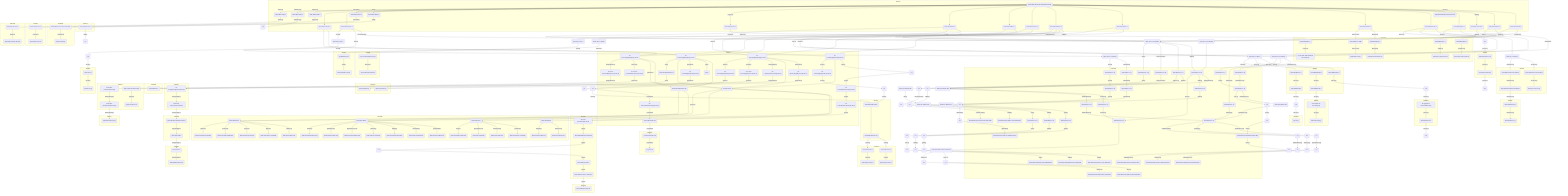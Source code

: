 graph TB
  subgraph "AS4713"
    2400:406d:18cd:b700:225:36ff:feed:3a23("2400:406d:18cd:b700:225:36ff:feed:3a23")
    2001:380:0:25d6::2("2001:380:0:25d6::2")
    2001:380:a080:9::2("2001:380:a080:9::2")
    2001:380:a110:1b::2("2001:380:a110:1b::2")
    2001:380:a080:a::2("2001:380:a080:a::2")
    2400:4040:5d:496:219:164:251:192("2400:4040:5d:496:219:164:251:192")
    2001:380:a110:22::2("2001:380:a110:22::2")
    2001:380:0:25e6::2("2001:380:0:25e6::2")
    2001:380:a080:c::1("2001:380:a080:c::1")
    2001:380:a080:10::2("2001:380:a080:10::2")
    2001:380:a110:1e::1("2001:380:a110:1e::1")
    2001:380:a080:b::1("2001:380:a080:b::1")
    2001:380:a080:f::2("2001:380:a080:f::2")
    2001:380:0:21aa::2("2001:380:0:21aa::2")
    2001:380:0:2820::2("2001:380:0:2820::2")
    2001:380:0:2237::2("2001:380:0:2237::2")
    2001:380:a110:21::2("2001:380:a110:21::2")
    2001:380:a110:1d::1("2001:380:a110:1d::1")
    2001:380:0:2425::2("2001:380:0:2425::2")
    2001:380:0:250c::2("2001:380:0:250c::2")
    2001:380:0:243f::2("2001:380:0:243f::2")
  end
  subgraph "AS15169"
    2404:6800:800a::1("2404:6800:800a::1")
    nrt12s30-in-x03.1e100.net("nrt12s30-in-x03.1e100.net")
    2404:6800:80ce::1("2404:6800:80ce::1")
    nrt12s29-in-x09.1e100.net("nrt12s29-in-x09.1e100.net")
    2404:6800:80c3::1("2404:6800:80c3::1")
    any-in-2001-4860-4802-38-15.1e100.net("any-in-2001-4860-4802-38-15.1e100.net")
    2001:4860:0:1::338d("2001:4860:0:1::338d")
    2600:1901:0:6a1c::("2600:1901:0:6a1c::")
    2404:6800:8017::1("2404:6800:8017::1")
    nrt12s51-in-x03.1e100.net("nrt12s51-in-x03.1e100.net")
  end
  2001:7fa:7:1:0:1:6509:1("2001:7fa:7:1:0:1:6509:1")
  ???_to_gamewith.jp_12("???")
  ???_to_gamewith.jp_17("???")
  2001:7fa:7:1:0:1:6509:4("2001:7fa:7:1:0:1:6509:4")
  2620:107:4000:ff::262("2620:107:4000:ff::262")
  ???_to_atwiki.jp_12("???")
  ???_to_atwiki.jp_17("???")
  2001:7fa:7:1:0:1:6509:3("2001:7fa:7:1:0:1:6509:3")
  2620:107:4000:ff::260("2620:107:4000:ff::260")
  ???_to_japantimes.co.jp_12("???")
  ???_to_japantimes.co.jp_17("???")
  2001:7fa:7:1::2527:1("2001:7fa:7:1::2527:1")
  2001:7fa:7:1::2907:1("2001:7fa:7:1::2907:1")
  ???_to_keio.ac.jp_9("???")
  ???_to_keio.ac.jp_12("???")
  ???_to_ojp.gov_7("???")
  ???_to_ojp.gov_16("???")
  ???_to_trilltrill.jp_9("???")
  ???_to_trilltrill.jp_14("???")
  2001:7fa:7:1:0:1:6509:2("2001:7fa:7:1:0:1:6509:2")
  2600:9000:ddd:1:8000:0:645d:407("2600:9000:ddd:1:8000:0:645d:407")
  ???_to_ntv.co.jp_17("???")
  ???_to_kantei.go.jp_12("???")
  ???_to_kantei.go.jp_17("???")
  2001:7fa:7:1::4685:1("2001:7fa:7:1::4685:1")
  2001:7fa:7:1707::2("2001:7fa:7:1707::2")
  ???_to_bbiq.jp_12("???")
  ???_to_kurumanews.jp_9("???")
  ???_to_kurumanews.jp_14("???")
  2620:107:4000:ff::29d("2620:107:4000:ff::29d")
  ???_to_hulu.jp_12("???")
  ???_to_hulu.jp_17("???")
  ???_to_jpopsuki.eu_8("???")
  2620:107:4000:ff::273("2620:107:4000:ff::273")
  ???_to_g123.jp_12("???")
  ???_to_g123.jp_17("???")
  ???_to_jaist.ac.jp_10("???")
  ???_to_uncn.jp_10("???")
  ???_to_uncn.jp_18("???")
  ???_to_uncn.jp_20("???")
  2620:107:4000:ff::29c("2620:107:4000:ff::29c")
  ???_to_asahi.co.jp_17("???")
  ???_to_jpne.co.jp_7("???")
  ???_to_jpne.co.jp_13("???")
  ???_to_eonet.jp_9("???")
  ???_to_maidonanews.jp_12("???")
  ???_to_maidonanews.jp_17("???")
  ???_to_wakwak.ne.jp_8("???")
  2001:7fa:7:1703::2("2001:7fa:7:1703::2")
  ???_to_nic.ad.jp_8("???")
  ???_to_mineo.jp_9("???")
  subgraph "AS16509"
    2400:6500:0:1::1c("2400:6500:0:1::1c")
    2400:6500:0:1::4a("2400:6500:0:1::4a")
    2600:9000:20e4:7e00:10:15f0:8cc0:93a1("2600:9000:20e4:7e00:10:15f0:8cc0:93a1")
    2400:6500:0:1::1c4("2400:6500:0:1::1c4")
    2400:6500:0:1::63("2400:6500:0:1::63")
    2400:6500:0:1::25("2400:6500:0:1::25")
    2600:9000:2138:d600:0:c510:1980:93a1("2600:9000:2138:d600:0:c510:1980:93a1")
    2400:6500:0:1::1d("2400:6500:0:1::1d")
    2400:6500:0:1::7a("2400:6500:0:1::7a")
    2400:6500:0:1::24("2400:6500:0:1::24")
    2600:9000:2138:ca00:14:5a76:b500:93a1("2600:9000:2138:ca00:14:5a76:b500:93a1")
    2400:6500:0:1::1c1("2400:6500:0:1::1c1")
    2600:9000:20c4:da00:6:cc54:be00:93a1("2600:9000:20c4:da00:6:cc54:be00:93a1")
    2400:6500:0:1::15("2400:6500:0:1::15")
    2600:9000:2112:2800:1a:f637:5300:93a1("2600:9000:2112:2800:1a:f637:5300:93a1")
    2400:6500:0:1::1b("2400:6500:0:1::1b")
    2600:9000:21d2:ec00:10:7286:4340:93a1("2600:9000:21d2:ec00:10:7286:4340:93a1")
    2400:6500:0:1::1bd("2400:6500:0:1::1bd")
    2600:9000:21c5:1a00:0:ee05:1e00:93a1("2600:9000:21c5:1a00:0:ee05:1e00:93a1")
    2400:6500:0:1::1c0("2400:6500:0:1::1c0")
    2400:6500:0:1::23("2400:6500:0:1::23")
    2600:9000:21d2:5600:7:9bc5:8900:93a1("2600:9000:21d2:5600:7:9bc5:8900:93a1")
    2400:6500:0:1::1a("2400:6500:0:1::1a")
    2400:6500:0:1::2e("2400:6500:0:1::2e")
    2400:6500:0:1::49("2400:6500:0:1::49")
    2600:9000:20e4:6000:7:c178:7500:93a1("2600:9000:20e4:6000:7:c178:7500:93a1")
    2400:6500:0:1::1f("2400:6500:0:1::1f")
    2400:6500:0:4106:8000:0:6441:1bb1("2400:6500:0:4106:8000:0:6441:1bb1")
    2400:6500:0:1::7b("2400:6500:0:1::7b")
    2600:9000:2112:7800:0:dccb:c640:93a1("2600:9000:2112:7800:0:dccb:c640:93a1")
    2400:6500:0:1::30("2400:6500:0:1::30")
    2600:9000:2066:c800:12:cf6:8ec0:93a1("2600:9000:2066:c800:12:cf6:8ec0:93a1")
  end
  subgraph "AS2527"
    2001:3b8:104:41:120:74:58:18("2001:3b8:104:41:120:74:58:18")
    www-pxy.so-net.ne.jp("www-pxy.so-net.ne.jp")
    2001:3b8:104:41:120:74:58:44("2001:3b8:104:41:120:74:58:44")
    2001:3b8:204:2:202:213:198:182("2001:3b8:204:2:202:213:198:182")
  end
  subgraph "AS2907"
    2001:2f8:ffd0:590::1("2001:2f8:ffd0:590::1")
    2001:2f8:ffd0:a8a::1("2001:2f8:ffd0:a8a::1")
    2001:2f8:ff00:eb::2("2001:2f8:ff00:eb::2")
    2001:2f8:ffd0:704::1("2001:2f8:ffd0:704::1")
    2001:2f8:ff00:a8::2("2001:2f8:ff00:a8::2")
  end
  subgraph "AS38635"
    bb-yagami14-core1.bb.keio.ac.jp("bb-yagami14-core1.bb.keio.ac.jp")
    2001:df0:eb:e21::3("2001:df0:eb:e21::3")
  end
  subgraph "AS2914"
    ae-5.r02.tokyjp05.jp.bb.gin.ntt.net("ae-5.r02.tokyjp05.jp.bb.gin.ntt.net")
    ae-5.r24.sttlwa01.us.bb.gin.ntt.net("ae-5.r24.sttlwa01.us.bb.gin.ntt.net")
    ae-0.a02.sttlwa01.us.bb.gin.ntt.net("ae-0.a02.sttlwa01.us.bb.gin.ntt.net")
    ae-6.r03.tokyjp05.jp.bb.gin.ntt.net("ae-6.r03.tokyjp05.jp.bb.gin.ntt.net")
    2001:218:2000:5000::46a("2001:218:2000:5000::46a")
    ae-5.r03.tokyjp05.jp.bb.gin.ntt.net("ae-5.r03.tokyjp05.jp.bb.gin.ntt.net")
    ae-38.r01.tokyjp08.jp.ce.gin.ntt.net("ae-38.r01.tokyjp08.jp.ce.gin.ntt.net")
    as7515.ntt.net("as7515.ntt.net")
    jprs.jp("jprs.jp")
    ae-0.r33.tokyjp05.jp.bb.gin.ntt.net("ae-0.r33.tokyjp05.jp.bb.gin.ntt.net")
    ae-5.r25.asbnva02.us.bb.gin.ntt.net("ae-5.r25.asbnva02.us.bb.gin.ntt.net")
    2001:728:0:5000::f6e("2001:728:0:5000::f6e")
    ae-6.r02.tokyjp05.jp.bb.gin.ntt.net("ae-6.r02.tokyjp05.jp.bb.gin.ntt.net")
    ae-1.a03.snjsca04.us.bb.gin.ntt.net("ae-1.a03.snjsca04.us.bb.gin.ntt.net")
    xe-0-1-0-2-2.r01.kslrml02.my.ce.gin.ntt.net("xe-0-1-0-2-2.r01.kslrml02.my.ce.gin.ntt.net")
    ae-1.a01.tokyjp09.jp.bb.gin.ntt.net("ae-1.a01.tokyjp09.jp.bb.gin.ntt.net")
    ce-0-14-0-2.r01.tokyjp08.jp.ce.gin.ntt.net("ce-0-14-0-2.r01.tokyjp08.jp.ce.gin.ntt.net")
    ce-0-8-0-0.r02.osakjp02.jp.ce.gin.ntt.net("ce-0-8-0-0.r02.osakjp02.jp.ce.gin.ntt.net")
    2001:218:2000:5000::572("2001:218:2000:5000::572")
    ae-0.a01.tokyjp09.jp.bb.gin.ntt.net("ae-0.a01.tokyjp09.jp.bb.gin.ntt.net")
  end
  subgraph "AS7018"
    ntt-verio-gw.st0wa.ipv6.att.net("ntt-verio-gw.st0wa.ipv6.att.net")
    2001:1890:ff:ffff:12:122:28:206("2001:1890:ff:ffff:12:122:28:206")
    2001:1890:f6:1100::2("2001:1890:f6:1100::2")
    2001:1890:c07:ae07::11d2:214f("2001:1890:c07:ae07::11d2:214f")
  end
  subgraph "AS15130"
    2607:f330:5fa1:1021::96("2607:f330:5fa1:1021::96")
  end
  subgraph "AS13335"
    2400:cb00:408:3::("2400:cb00:408:3::")
    2606:4700::6811:ac41("2606:4700::6811:ac41")
    2400:cb00:382:3::("2400:cb00:382:3::")
    2606:4700::6812:12ce("2606:4700::6812:12ce")
    2606:4700:3031::ac43:85ba("2606:4700:3031::ac43:85ba")
    2400:cb00:448:3::("2400:cb00:448:3::")
    2606:4700:10::6816:279d("2606:4700:10::6816:279d")
    2606:4700:10::6814:539c("2606:4700:10::6814:539c")
    2400:cb00:22:3::("2400:cb00:22:3::")
    2606:4700:3037::ac43:deba("2606:4700:3037::ac43:deba")
    2606:4700:3032::6815:28c6("2606:4700:3032::6815:28c6")
    2606:4700::6810:14fc("2606:4700::6810:14fc")
    2606:4700:10::ac43:1ff5("2606:4700:10::ac43:1ff5")
    2606:4700:3034::6815:1632("2606:4700:3034::6815:1632")
    2606:4700:20::ac43:4912("2606:4700:20::ac43:4912")
    2606:4700::6812:5b2("2606:4700::6812:5b2")
    2606:4700:20::681a:702("2606:4700:20::681a:702")
    2606:4700:3036::6815:4405("2606:4700:3036::6815:4405")
    2606:4700:20::681a:769("2606:4700:20::681a:769")
    2606:4700:3030::ac43:b08c("2606:4700:3030::ac43:b08c")
    2606:4700:3034::6815:4703("2606:4700:3034::6815:4703")
    2606:4700:3031::6815:5f78("2606:4700:3031::6815:5f78")
  end
  subgraph "AS54113"
    2a04:4e42:200::311("2a04:4e42:200::311")
    2620:12a:8001::2("2620:12a:8001::2")
  end
  subgraph "AS4685"
    cs1cr3-v1132.asahi-net.or.jp("cs1cr3-v1132.asahi-net.or.jp")
    2001:c28:3:353:4:443:0:4("2001:c28:3:353:4:443:0:4")
  end
  subgraph "AS2497"
    tky009bb00.iij.net("tky009bb00.iij.net")
    2001:240:bb81::10:191("2001:240:bb81::10:191")
  end
  subgraph "AS7679"
    2001:348:b01:3a::2("2001:348:b01:3a::2")
  end
  subgraph "AS18126"
    2402:6b00:0:12:0:1101:1011:a038("2402:6b00:0:12:0:1101:1011:a038")
    www.commufa.jp("www.commufa.jp")
  end
  subgraph "AS9355"
    vlan75.ipv6.vrt-ixp1.nict.go.jp("vlan75.ipv6.vrt-ixp1.nict.go.jp")
    www3-lb.nict.go.jp("www3-lb.nict.go.jp")
  end
  subgraph "AS9600"
    2001:298:205:616::1("2001:298:205:616::1")
    www.bit-drive.ne.jp("www.bit-drive.ne.jp")
  end
  subgraph "AS24940"
    core9.fra.hetzner.com("core9.fra.hetzner.com")
    jpopsuki.eu("jpopsuki.eu")
  end
  subgraph "AS17932"
    jaist.ac.jp("jaist.ac.jp")
  end
  subgraph "AS3356"
    ae-16.edge9.sanjose1.level3.net("ae-16.edge9.sanjose1.level3.net")
    zonevoice-l.ear3.paris1.level3.net("zonevoice-l.ear3.paris1.level3.net")
  end
  subgraph "AS31500"
    2001:b28:7b0c:feed:91:108:51:3("2001:b28:7b0c:feed:91:108:51:3")
    2001:b28::a935:a("2001:b28::a935:a")
  end
  subgraph "AS43317"
    2a00:1838::13("2a00:1838::13")
    2a00:1838:37:3bf::47ab("2a00:1838:37:3bf::47ab")
  end
  subgraph "AS19551"
    2a02:e980:111::a("2a02:e980:111::a")
  end
  subgraph "AS9374"
    2402:c200:1:101::1("2402:c200:1:101::1")
    2402:c200:1:30::142("2402:c200:1:30::142")
  end
  subgraph "AS2518"
    2001:260:30b:1::1:23("2001:260:30b:1::1:23")
    2001:260:314:56::56:1("2001:260:314:56::56:1")
  end
  subgraph "AS4637"
    2403:e800:fd2a:1000::("2403:e800:fd2a:1000::")
    2403:e800:400:100::2a("2403:e800:400:100::2a")
  end
  subgraph "AS17511"
    2001:ce8:0:94c::2("2001:ce8:0:94c::2")
    2001:ce8:0:1102:2::1("2001:ce8:0:1102:2::1")
    2001:ce8:0:94d::2("2001:ce8:0:94d::2")
    2001:ce8:0:1102:5::3("2001:ce8:0:1102:5::3")
  end
  subgraph "AS9370"
    tkgrt1s-brt1.bb.sakura.ad.jp("tkgrt1s-brt1.bb.sakura.ad.jp")
    grape14.csdsol.com("grape14.csdsol.com")
    osnrt101b-hrt1.bb.sakura.ad.jp("osnrt101b-hrt1.bb.sakura.ad.jp")
    osnrt104e-nrt101b.bb.sakura.ad.jp("osnrt104e-nrt101b.bb.sakura.ad.jp")
  end
  subgraph "AS10013"
    2001:2e8:20::22:12("2001:2e8:20::22:12")
    2001:2e8:709::236:151:199("2001:2e8:709::236:151:199")
  end
  subgraph "AS2515"
    2001:dc2::31("2001:dc2::31")
    www.nic.ad.jp("www.nic.ad.jp")
  end
  subgraph "AS9371"
    www5118.sakura.ne.jp("www5118.sakura.ne.jp")
  end
  2400:406d:18cd:b700:225:36ff:feed:3a23 ---> 2001:380:0:25d6::2
  2400:406d:18cd:b700:225:36ff:feed:3a23 ---> 2001:380:a080:9::2
  2400:406d:18cd:b700:225:36ff:feed:3a23 -- "atwiki.jp" --> 2001:380:a110:1b::2
  2400:406d:18cd:b700:225:36ff:feed:3a23 ---> 2001:380:a080:a::2
  2400:406d:18cd:b700:225:36ff:feed:3a23 -- "ocn.ne.jp" --> 2400:4040:5d:496:219:164:251:192
  2400:406d:18cd:b700:225:36ff:feed:3a23 ---> 2001:380:a110:22::2
  2400:406d:18cd:b700:225:36ff:feed:3a23 ---> 2001:380:0:25e6::2
  2400:406d:18cd:b700:225:36ff:feed:3a23 ---> 2001:380:a080:c::1
  2400:406d:18cd:b700:225:36ff:feed:3a23 ---> 2001:380:a080:10::2
  2400:406d:18cd:b700:225:36ff:feed:3a23 ---> 2001:380:a110:1e::1
  2400:406d:18cd:b700:225:36ff:feed:3a23 ---> 2001:380:a080:b::1
  2400:406d:18cd:b700:225:36ff:feed:3a23 ---> 2001:380:a080:f::2
  2400:406d:18cd:b700:225:36ff:feed:3a23 -- "sc-jpl.com" --> 2001:380:0:21aa::2
  2400:406d:18cd:b700:225:36ff:feed:3a23 -- "bbiq.jp" --> 2001:380:0:2820::2
  2400:406d:18cd:b700:225:36ff:feed:3a23 -- "commufa.jp" --> 2001:380:0:2237::2
  2400:406d:18cd:b700:225:36ff:feed:3a23 ---> 2001:380:a110:21::2
  2400:406d:18cd:b700:225:36ff:feed:3a23 ---> 2001:380:a110:1d::1
  2400:406d:18cd:b700:225:36ff:feed:3a23 -- "enjoy.ne.jp" --> 2001:380:0:2425::2
  2400:406d:18cd:b700:225:36ff:feed:3a23 -- "wakwak.ne.jp" --> 2001:380:0:250c::2
  2400:406d:18cd:b700:225:36ff:feed:3a23 -- "dream.jp" --> 2001:380:0:243f::2
  2001:380:0:25d6::2 -- "google.co.jp" --> 2404:6800:800a::1
  2404:6800:800a::1 -- "google.co.jp" --> nrt12s30-in-x03.1e100.net
  2001:380:0:25e6::2 -- "blogspot.jp" --> 2404:6800:80ce::1
  2404:6800:80ce::1 -- "blogspot.jp" --> nrt12s29-in-x09.1e100.net
  2001:380:0:21aa::2 -- "sc-jpl.com" --> 2404:6800:80c3::1
  2404:6800:80c3::1 -- "sc-jpl.com" --> any-in-2001-4860-4802-38-15.1e100.net
  2001:380:0:25e6::2 -- "nihon-u.ac.jp" --> 2001:4860:0:1::338d
  2001:4860:0:1::338d -- "nihon-u.ac.jp" --> 2600:1901:0:6a1c::
  2001:380:0:25d6::2 -- "google.jp" --> 2404:6800:8017::1
  2404:6800:8017::1 -- "google.jp" --> nrt12s51-in-x03.1e100.net
  2001:380:a080:9::2 -- "gamewith.jp" --> 2001:7fa:7:1:0:1:6509:1
  2400:6500:0:1::4a -- "gamewith.jp" --> ???_to_gamewith.jp_12
  ???_to_gamewith.jp_12 -- "gamewith.jp" --> ???_to_gamewith.jp_17
  2001:380:a110:1b::2 -- "atwiki.jp" --> 2001:7fa:7:1:0:1:6509:4
  2400:6500:0:1::63 -- "atwiki.jp" --> 2620:107:4000:ff::262
  2400:6500:0:1::25 -- "atwiki.jp" --> ???_to_atwiki.jp_12
  ???_to_atwiki.jp_12 -- "atwiki.jp" --> ???_to_atwiki.jp_17
  2001:380:a080:a::2 ---> 2001:7fa:7:1:0:1:6509:3
  2400:6500:0:1::7a -- "japantimes.co.jp" --> 2620:107:4000:ff::260
  2400:6500:0:1::24 -- "japantimes.co.jp" --> ???_to_japantimes.co.jp_12
  ???_to_japantimes.co.jp_12 -- "japantimes.co.jp" --> ???_to_japantimes.co.jp_17
  2001:380:a110:22::2 ---> 2001:7fa:7:1::2527:1
  2001:380:a110:22::2 ---> 2001:7fa:7:1::2907:1
  2001:2f8:ffd0:590::1 -- "keio.ac.jp" --> ???_to_keio.ac.jp_9
  2001:df0:eb:e21::3 -- "keio.ac.jp" --> ???_to_keio.ac.jp_12
  ae-5.r02.tokyjp05.jp.bb.gin.ntt.net -- "ojp.gov" --> ???_to_ojp.gov_7
  2001:1890:ff:ffff:12:122:28:206 -- "ojp.gov" --> ???_to_ojp.gov_16
  2001:380:a080:10::2 -- "trilltrill.jp" --> 2001:7fa:7:1:0:1:6509:4
  2400:6500:0:1::1c1 -- "trilltrill.jp" --> ???_to_trilltrill.jp_9
  ???_to_trilltrill.jp_9 -- "trilltrill.jp" --> ???_to_trilltrill.jp_14
  2001:380:a080:a::2 -- "ntv.co.jp" --> 2001:7fa:7:1:0:1:6509:2
  2400:6500:0:1::15 ---> 2600:9000:ddd:1:8000:0:645d:407
  2600:9000:ddd:1:8000:0:645d:407 -- "ntv.co.jp" --> ???_to_ntv.co.jp_17
  2400:6500:0:1::24 -- "kantei.go.jp" --> ???_to_kantei.go.jp_12
  ???_to_kantei.go.jp_12 -- "kantei.go.jp" --> ???_to_kantei.go.jp_17
  2001:380:a080:f::2 -- "www.ne.jp" --> 2001:7fa:7:1::4685:1
  2001:380:a080:f::2 -- "iij.ad.jp" --> 2001:7fa:7:1707::2
  2001:348:b01:3a::2 -- "bbiq.jp" --> ???_to_bbiq.jp_12
  2001:380:a110:21::2 -- "kuruma-news.jp" --> 2001:7fa:7:1:0:1:6509:4
  2400:6500:0:1::1bd -- "kuruma-news.jp" --> ???_to_kurumanews.jp_9
  ???_to_kurumanews.jp_9 -- "kuruma-news.jp" --> ???_to_kurumanews.jp_14
  2001:380:a080:9::2 -- "hulu.jp" --> 2001:7fa:7:1:0:1:6509:4
  2400:6500:0:1::1c0 -- "hulu.jp" --> 2620:107:4000:ff::29d
  2620:107:4000:ff::29d -- "hulu.jp" --> 2620:107:4000:ff::262
  2400:6500:0:1::23 -- "hulu.jp" --> ???_to_hulu.jp_12
  ???_to_hulu.jp_12 -- "hulu.jp" --> ???_to_hulu.jp_17
  ae-0.r33.tokyjp05.jp.bb.gin.ntt.net -- "jpopsuki.eu" --> ???_to_jpopsuki.eu_8
  2001:380:a110:21::2 -- "g123.jp" --> 2001:7fa:7:1:0:1:6509:1
  2400:6500:0:1::2e -- "g123.jp" --> 2620:107:4000:ff::273
  2400:6500:0:1::49 -- "g123.jp" --> ???_to_g123.jp_12
  ???_to_g123.jp_12 -- "g123.jp" --> ???_to_g123.jp_17
  2001:380:a080:10::2 -- "jaist.ac.jp" --> 2001:7fa:7:1::2907:1
  2001:2f8:ff00:a8::2 -- "jaist.ac.jp" --> ???_to_jaist.ac.jp_10
  2001:380:a080:10::2 -- "uncn.jp" --> 2001:7fa:7:1:0:1:6509:3
  2400:6500:0:1::7a -- "uncn.jp" --> ???_to_uncn.jp_10
  ???_to_uncn.jp_10 -- "uncn.jp" --> ???_to_uncn.jp_18
  2400:6500:0:4106:8000:0:6441:1bb1 -- "uncn.jp" --> ???_to_uncn.jp_20
  2001:380:a080:f::2 -- "asahi.co.jp" --> 2001:7fa:7:1:0:1:6509:4
  2400:6500:0:1::1c1 -- "asahi.co.jp" --> 2620:107:4000:ff::29c
  2600:9000:ddd:1:8000:0:645d:407 -- "asahi.co.jp" --> ???_to_asahi.co.jp_17
  2001:380:a110:22::2 -- "jpne.co.jp" --> ???_to_jpne.co.jp_7
  2001:260:314:56::56:1 -- "jpne.co.jp" --> ???_to_jpne.co.jp_13
  ae-1.a01.tokyjp09.jp.bb.gin.ntt.net -- "eonet.jp" --> ???_to_eonet.jp_9
  2001:380:a080:10::2 -- "maidonanews.jp" --> 2001:7fa:7:1:0:1:6509:2
  2400:6500:0:1::1c4 -- "maidonanews.jp" --> 2620:107:4000:ff::29c
  2400:6500:0:1::24 -- "maidonanews.jp" --> ???_to_maidonanews.jp_12
  ???_to_maidonanews.jp_12 -- "maidonanews.jp" --> ???_to_maidonanews.jp_17
  2001:380:0:250c::2 -- "wakwak.ne.jp" --> ???_to_wakwak.ne.jp_8
  2001:380:a110:21::2 -- "nic.ad.jp" --> 2001:7fa:7:1703::2
  2001:7fa:7:1703::2 -- "nic.ad.jp" --> ???_to_nic.ad.jp_8
  ae-0.a01.tokyjp09.jp.bb.gin.ntt.net -- "mineo.jp" --> ???_to_mineo.jp_9
  2001:7fa:7:1:0:1:6509:1 -- "gamewith.jp" --> 2400:6500:0:1::1c
  2400:6500:0:1::1c -- "gamewith.jp" --> 2400:6500:0:1::4a
  ???_to_gamewith.jp_17 -- "gamewith.jp" --> 2600:9000:20e4:7e00:10:15f0:8cc0:93a1
  2001:7fa:7:1:0:1:6509:4 -- "atwiki.jp" --> 2400:6500:0:1::1c4
  2400:6500:0:1::1c4 -- "atwiki.jp" --> 2400:6500:0:1::63
  2620:107:4000:ff::262 -- "atwiki.jp" --> 2400:6500:0:1::25
  ???_to_atwiki.jp_17 -- "atwiki.jp" --> 2600:9000:2138:d600:0:c510:1980:93a1
  2001:7fa:7:1:0:1:6509:3 -- "japantimes.co.jp" --> 2400:6500:0:1::1d
  2400:6500:0:1::1d -- "japantimes.co.jp" --> 2400:6500:0:1::7a
  2620:107:4000:ff::260 -- "japantimes.co.jp" --> 2400:6500:0:1::24
  ???_to_japantimes.co.jp_17 -- "japantimes.co.jp" --> 2600:9000:2138:ca00:14:5a76:b500:93a1
  2001:7fa:7:1:0:1:6509:4 ---> 2400:6500:0:1::1c1
  ???_to_trilltrill.jp_14 -- "trilltrill.jp" --> 2600:9000:20c4:da00:6:cc54:be00:93a1
  2001:7fa:7:1:0:1:6509:2 ---> 2400:6500:0:1::1c4
  2400:6500:0:1::1c4 -- "ntv.co.jp" --> 2400:6500:0:1::15
  ???_to_ntv.co.jp_17 -- "ntv.co.jp" --> 2600:9000:2112:2800:1a:f637:5300:93a1
  2001:7fa:7:1:0:1:6509:3 -- "kantei.go.jp" --> 2400:6500:0:1::1b
  2400:6500:0:1::1b -- "kantei.go.jp" --> 2400:6500:0:1::24
  ???_to_kantei.go.jp_17 -- "kantei.go.jp" --> 2600:9000:21d2:ec00:10:7286:4340:93a1
  2001:7fa:7:1:0:1:6509:4 -- "kuruma-news.jp" --> 2400:6500:0:1::1bd
  ???_to_kurumanews.jp_14 -- "kuruma-news.jp" --> 2600:9000:21c5:1a00:0:ee05:1e00:93a1
  2001:7fa:7:1:0:1:6509:4 -- "hulu.jp" --> 2400:6500:0:1::1c0
  2620:107:4000:ff::262 -- "hulu.jp" --> 2400:6500:0:1::23
  ???_to_hulu.jp_17 -- "hulu.jp" --> 2600:9000:21d2:5600:7:9bc5:8900:93a1
  2001:7fa:7:1:0:1:6509:1 -- "g123.jp" --> 2400:6500:0:1::1a
  2400:6500:0:1::1a -- "g123.jp" --> 2400:6500:0:1::2e
  2620:107:4000:ff::273 -- "g123.jp" --> 2400:6500:0:1::49
  ???_to_g123.jp_17 -- "g123.jp" --> 2600:9000:20e4:6000:7:c178:7500:93a1
  2001:7fa:7:1:0:1:6509:3 -- "uncn.jp" --> 2400:6500:0:1::1f
  2400:6500:0:1::1f -- "uncn.jp" --> 2400:6500:0:1::7a
  ???_to_uncn.jp_18 -- "uncn.jp" --> 2400:6500:0:4106:8000:0:6441:1bb1
  2620:107:4000:ff::29c -- "asahi.co.jp" --> 2400:6500:0:1::7b
  2400:6500:0:1::7b -- "asahi.co.jp" --> 2400:6500:0:1::15
  ???_to_asahi.co.jp_17 -- "asahi.co.jp" --> 2600:9000:2112:7800:0:dccb:c640:93a1
  2620:107:4000:ff::29c -- "maidonanews.jp" --> 2400:6500:0:1::30
  2400:6500:0:1::30 -- "maidonanews.jp" --> 2400:6500:0:1::24
  ???_to_maidonanews.jp_17 -- "maidonanews.jp" --> 2600:9000:2066:c800:12:cf6:8ec0:93a1
  2001:7fa:7:1::2527:1 -- "so-net.ne.jp" --> 2001:3b8:104:41:120:74:58:18
  2001:3b8:104:41:120:74:58:18 -- "so-net.ne.jp" --> www-pxy.so-net.ne.jp
  2001:7fa:7:1::2527:1 -- "bit-drive.ne.jp" --> 2001:3b8:104:41:120:74:58:44
  2001:3b8:104:41:120:74:58:44 -- "bit-drive.ne.jp" --> 2001:3b8:204:2:202:213:198:182
  2001:7fa:7:1::2907:1 -- "keio.ac.jp" --> 2001:2f8:ffd0:590::1
  2001:7fa:7:1::2907:1 -- "nict.go.jp" --> 2001:2f8:ffd0:a8a::1
  2001:2f8:ffd0:a8a::1 -- "nict.go.jp" --> 2001:2f8:ff00:eb::2
  2001:7fa:7:1::2907:1 -- "jaist.ac.jp" --> 2001:2f8:ffd0:704::1
  2001:2f8:ffd0:704::1 -- "jaist.ac.jp" --> 2001:2f8:ff00:a8::2
  ???_to_keio.ac.jp_9 -- "keio.ac.jp" --> bb-yagami14-core1.bb.keio.ac.jp
  bb-yagami14-core1.bb.keio.ac.jp -- "keio.ac.jp" --> 2001:df0:eb:e21::3
  2001:380:a080:c::1 ---> ae-5.r02.tokyjp05.jp.bb.gin.ntt.net
  ???_to_ojp.gov_7 -- "ojp.gov" --> ae-5.r24.sttlwa01.us.bb.gin.ntt.net
  ae-5.r24.sttlwa01.us.bb.gin.ntt.net -- "ojp.gov" --> ae-0.a02.sttlwa01.us.bb.gin.ntt.net
  2001:380:a110:1e::1 ---> ae-6.r03.tokyjp05.jp.bb.gin.ntt.net
  ae-6.r03.tokyjp05.jp.bb.gin.ntt.net ---> 2001:218:2000:5000::46a
  2001:380:a080:b::1 ---> ae-5.r03.tokyjp05.jp.bb.gin.ntt.net
  ae-5.r03.tokyjp05.jp.bb.gin.ntt.net -- "impact-ad.jp" --> ae-38.r01.tokyjp08.jp.ce.gin.ntt.net
  ae-5.r03.tokyjp05.jp.bb.gin.ntt.net ---> as7515.ntt.net
  ae-6.r03.tokyjp05.jp.bb.gin.ntt.net -- "jprs.jp" --> jprs.jp
  ae-6.r03.tokyjp05.jp.bb.gin.ntt.net -- "jpopsuki.eu" --> ae-0.r33.tokyjp05.jp.bb.gin.ntt.net
  ???_to_jpopsuki.eu_8 -- "jpopsuki.eu" --> ae-5.r25.asbnva02.us.bb.gin.ntt.net
  ae-5.r25.asbnva02.us.bb.gin.ntt.net -- "jpopsuki.eu" --> 2001:728:0:5000::f6e
  ae-5.r02.tokyjp05.jp.bb.gin.ntt.net ---> as7515.ntt.net
  2001:380:a110:1d::1 ---> ae-6.r02.tokyjp05.jp.bb.gin.ntt.net
  ae-6.r02.tokyjp05.jp.bb.gin.ntt.net ---> 2001:218:2000:5000::46a
  2001:380:a110:1e::1 ---> ae-6.r02.tokyjp05.jp.bb.gin.ntt.net
  ae-6.r02.tokyjp05.jp.bb.gin.ntt.net -- "jpvhub.com" --> as7515.ntt.net
  2001:380:a080:c::1 ---> ae-5.r03.tokyjp05.jp.bb.gin.ntt.net
  ae-5.r03.tokyjp05.jp.bb.gin.ntt.net -- "mangarawjp.so" --> ae-1.a03.snjsca04.us.bb.gin.ntt.net
  ae-6.r02.tokyjp05.jp.bb.gin.ntt.net -- "t-com.ne.jp" --> xe-0-1-0-2-2.r01.kslrml02.my.ce.gin.ntt.net
  2001:380:a080:b::1 -- "eonet.jp" --> ae-5.r02.tokyjp05.jp.bb.gin.ntt.net
  ae-5.r02.tokyjp05.jp.bb.gin.ntt.net -- "eonet.jp" --> ae-1.a01.tokyjp09.jp.bb.gin.ntt.net
  ae-5.r03.tokyjp05.jp.bb.gin.ntt.net -- "grapee.jp" --> ce-0-14-0-2.r01.tokyjp08.jp.ce.gin.ntt.net
  ae-6.r03.tokyjp05.jp.bb.gin.ntt.net ---> as7515.ntt.net
  ae-6.r02.tokyjp05.jp.bb.gin.ntt.net -- "kobayashi.ad.jp" --> ce-0-8-0-0.r02.osakjp02.jp.ce.gin.ntt.net
  2001:380:a110:1d::1 ---> ae-6.r03.tokyjp05.jp.bb.gin.ntt.net
  ae-6.r03.tokyjp05.jp.bb.gin.ntt.net -- "oist.jp" --> 2001:218:2000:5000::572
  ae-5.r03.tokyjp05.jp.bb.gin.ntt.net -- "mineo.jp" --> ae-0.a01.tokyjp09.jp.bb.gin.ntt.net
  ae-0.a02.sttlwa01.us.bb.gin.ntt.net -- "ojp.gov" --> ntt-verio-gw.st0wa.ipv6.att.net
  ntt-verio-gw.st0wa.ipv6.att.net -- "ojp.gov" --> 2001:1890:ff:ffff:12:122:28:206
  ???_to_ojp.gov_16 -- "ojp.gov" --> 2001:1890:f6:1100::2
  2001:1890:f6:1100::2 -- "ojp.gov" --> 2001:1890:c07:ae07::11d2:214f
  2001:1890:c07:ae07::11d2:214f -- "ojp.gov" --> 2607:f330:5fa1:1021::96
  2001:218:2000:5000::46a ---> 2400:cb00:408:3::
  2400:cb00:408:3:: -- "mixhost.jp" --> 2606:4700::6811:ac41
  as7515.ntt.net ---> 2400:cb00:382:3::
  2400:cb00:382:3:: -- "macaro-ni.jp" --> 2606:4700::6812:12ce
  2400:cb00:408:3:: -- "j8jp.com" --> 2606:4700:3031::ac43:85ba
  as7515.ntt.net ---> 2400:cb00:448:3::
  2400:cb00:448:3:: -- "gamepedia.jp" --> 2606:4700:10::6816:279d
  2001:218:2000:5000::46a ---> 2400:cb00:448:3::
  2400:cb00:448:3:: -- "zenmarket.jp" --> 2606:4700:10::6814:539c
  as7515.ntt.net ---> 2400:cb00:22:3::
  2400:cb00:22:3:: -- "jpvhub.com" --> 2606:4700:3037::ac43:deba
  2400:cb00:448:3:: -- "nbblog.jp" --> 2606:4700:3032::6815:28c6
  2400:cb00:22:3:: -- "furusato-tax.jp" --> 2606:4700::6810:14fc
  2400:cb00:448:3:: -- "getnews.jp" --> 2606:4700:10::ac43:1ff5
  2400:cb00:448:3:: -- "wjpartners.com.au" --> 2606:4700:3034::6815:1632
  as7515.ntt.net -- "sn-jp.com" --> 2400:cb00:408:3::
  2400:cb00:408:3:: -- "sn-jp.com" --> 2606:4700:20::ac43:4912
  2400:cb00:22:3:: -- "cjponyparts.com" --> 2606:4700::6812:5b2
  2400:cb00:382:3:: -- "magmix.jp" --> 2606:4700:20::681a:702
  2400:cb00:408:3:: -- "omocoro.jp" --> 2606:4700:3036::6815:4405
  2400:cb00:448:3:: -- "jpnumber.com" --> 2606:4700:20::681a:769
  2400:cb00:408:3:: -- "jpfiles.net" --> 2606:4700:3030::ac43:b08c
  2400:cb00:448:3:: -- "erozine.jp" --> 2606:4700:3034::6815:4703
  2400:cb00:22:3:: -- "urajp.se" --> 2606:4700:3031::6815:5f78
  ae-38.r01.tokyjp08.jp.ce.gin.ntt.net -- "impact-ad.jp" --> 2a04:4e42:200::311
  2001:218:2000:5000::572 -- "oist.jp" --> 2620:12a:8001::2
  2001:7fa:7:1::4685:1 -- "www.ne.jp" --> cs1cr3-v1132.asahi-net.or.jp
  cs1cr3-v1132.asahi-net.or.jp -- "www.ne.jp" --> 2001:c28:3:353:4:443:0:4
  2001:7fa:7:1707::2 -- "iij.ad.jp" --> tky009bb00.iij.net
  tky009bb00.iij.net -- "iij.ad.jp" --> 2001:240:bb81::10:191
  2001:380:0:2820::2 -- "bbiq.jp" --> 2001:348:b01:3a::2
  2001:380:0:2237::2 -- "commufa.jp" --> 2402:6b00:0:12:0:1101:1011:a038
  2402:6b00:0:12:0:1101:1011:a038 -- "commufa.jp" --> www.commufa.jp
  2001:2f8:ff00:eb::2 -- "nict.go.jp" --> vlan75.ipv6.vrt-ixp1.nict.go.jp
  vlan75.ipv6.vrt-ixp1.nict.go.jp -- "nict.go.jp" --> www3-lb.nict.go.jp
  2001:3b8:204:2:202:213:198:182 -- "bit-drive.ne.jp" --> 2001:298:205:616::1
  2001:298:205:616::1 -- "bit-drive.ne.jp" --> www.bit-drive.ne.jp
  2001:728:0:5000::f6e -- "jpopsuki.eu" --> core9.fra.hetzner.com
  core9.fra.hetzner.com -- "jpopsuki.eu" --> jpopsuki.eu
  ???_to_jaist.ac.jp_10 -- "jaist.ac.jp" --> jaist.ac.jp
  ae-1.a03.snjsca04.us.bb.gin.ntt.net -- "mangarawjp.so" --> ae-16.edge9.sanjose1.level3.net
  ae-16.edge9.sanjose1.level3.net -- "mangarawjp.so" --> zonevoice-l.ear3.paris1.level3.net
  zonevoice-l.ear3.paris1.level3.net -- "mangarawjp.so" --> 2001:b28:7b0c:feed:91:108:51:3
  2001:b28:7b0c:feed:91:108:51:3 -- "mangarawjp.so" --> 2001:b28::a935:a
  2001:b28::a935:a -- "mangarawjp.so" --> 2a00:1838::13
  2a00:1838::13 -- "mangarawjp.so" --> 2a00:1838:37:3bf::47ab
  xe-0-1-0-2-2.r01.kslrml02.my.ce.gin.ntt.net -- "t-com.ne.jp" --> 2a02:e980:111::a
  2001:380:0:2425::2 -- "enjoy.ne.jp" --> 2402:c200:1:101::1
  2402:c200:1:101::1 -- "enjoy.ne.jp" --> 2402:c200:1:30::142
  ???_to_jpne.co.jp_7 -- "jpne.co.jp" --> 2001:260:30b:1::1:23
  2001:260:30b:1::1:23 -- "jpne.co.jp" --> 2001:260:314:56::56:1
  ???_to_eonet.jp_9 -- "eonet.jp" --> 2403:e800:fd2a:1000::
  2403:e800:fd2a:1000:: ---> 2403:e800:400:100::2a
  ???_to_mineo.jp_9 -- "mineo.jp" --> 2403:e800:fd2a:1000::
  2403:e800:400:100::2a -- "eonet.jp" --> 2001:ce8:0:94c::2
  2001:ce8:0:94c::2 -- "eonet.jp" --> 2001:ce8:0:1102:2::1
  2403:e800:400:100::2a -- "mineo.jp" --> 2001:ce8:0:94d::2
  2001:ce8:0:94d::2 -- "mineo.jp" --> 2001:ce8:0:1102:5::3
  ce-0-14-0-2.r01.tokyjp08.jp.ce.gin.ntt.net -- "grapee.jp" --> tkgrt1s-brt1.bb.sakura.ad.jp
  tkgrt1s-brt1.bb.sakura.ad.jp -- "grapee.jp" --> grape14.csdsol.com
  ce-0-8-0-0.r02.osakjp02.jp.ce.gin.ntt.net -- "kobayashi.ad.jp" --> osnrt101b-hrt1.bb.sakura.ad.jp
  osnrt101b-hrt1.bb.sakura.ad.jp -- "kobayashi.ad.jp" --> osnrt104e-nrt101b.bb.sakura.ad.jp
  2001:380:0:243f::2 -- "dream.jp" --> 2001:2e8:20::22:12
  2001:2e8:20::22:12 -- "dream.jp" --> 2001:2e8:709::236:151:199
  ???_to_nic.ad.jp_8 -- "nic.ad.jp" --> 2001:dc2::31
  2001:dc2::31 -- "nic.ad.jp" --> www.nic.ad.jp
  osnrt104e-nrt101b.bb.sakura.ad.jp -- "kobayashi.ad.jp" --> www5118.sakura.ne.jp
